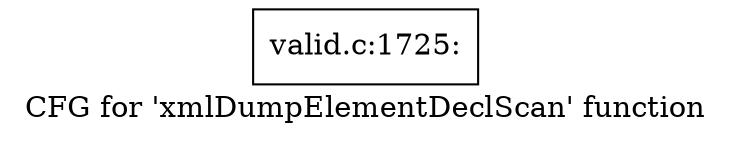 digraph "CFG for 'xmlDumpElementDeclScan' function" {
	label="CFG for 'xmlDumpElementDeclScan' function";

	Node0x527c4b0 [shape=record,label="{valid.c:1725:}"];
}
